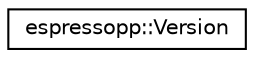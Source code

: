 digraph G
{
  edge [fontname="Helvetica",fontsize="10",labelfontname="Helvetica",labelfontsize="10"];
  node [fontname="Helvetica",fontsize="10",shape=record];
  rankdir="LR";
  Node1 [label="espressopp::Version",height=0.2,width=0.4,color="black", fillcolor="white", style="filled",URL="$classespressopp_1_1Version.html"];
}
